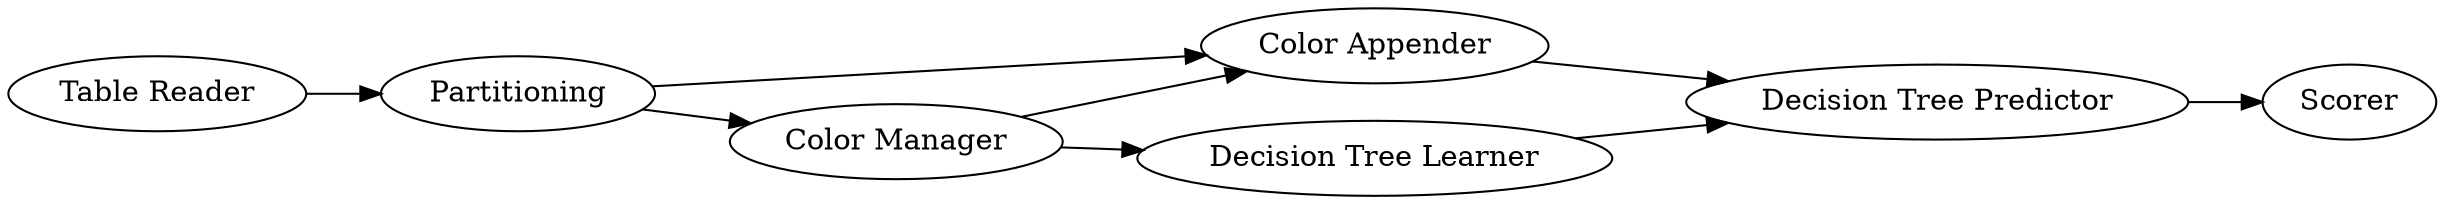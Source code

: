 digraph {
	13 -> 10
	7 -> 8
	7 -> 3
	12 -> 7
	8 -> 10
	10 -> 14
	3 -> 8
	3 -> 13
	13 [label="Decision Tree Learner"]
	7 [label=Partitioning]
	12 [label="Table Reader"]
	8 [label="Color Appender"]
	14 [label=Scorer]
	3 [label="Color Manager"]
	10 [label="Decision Tree Predictor"]
	rankdir=LR
}
